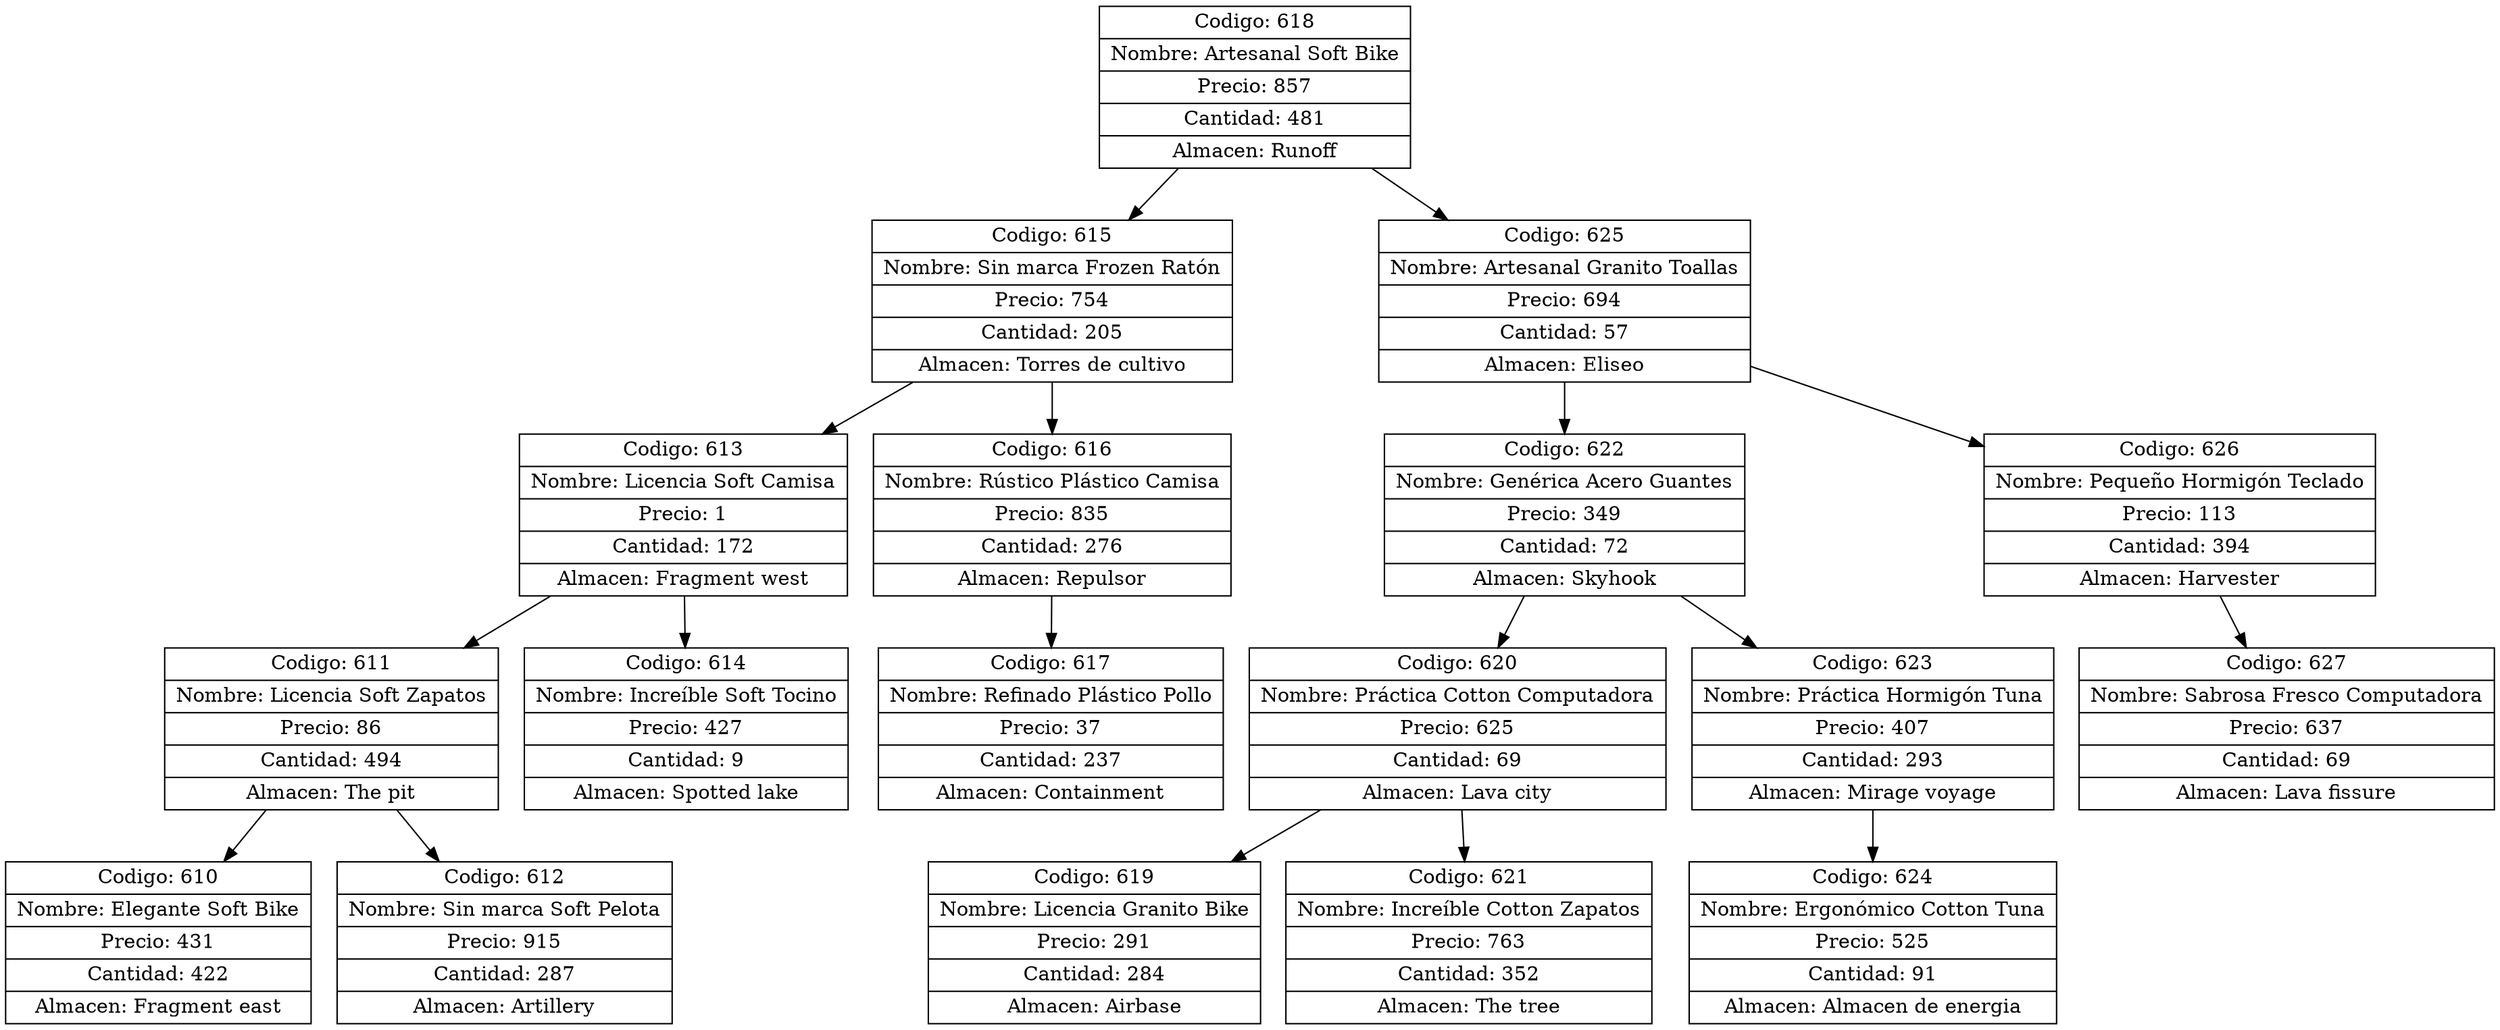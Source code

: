 digraph G{
node[shape="box" shape="record"]
nodo618[label="{ Codigo: 618 | Nombre: Artesanal Soft Bike | Precio: 857 | Cantidad: 481 | Almacen: Runoff}"];
nodo615[label="{ Codigo: 615 | Nombre: Sin marca Frozen Ratón | Precio: 754 | Cantidad: 205 | Almacen: Torres de cultivo}"];
nodo613[label="{ Codigo: 613 | Nombre: Licencia Soft Camisa | Precio: 1 | Cantidad: 172 | Almacen: Fragment west}"];
nodo611[label="{ Codigo: 611 | Nombre: Licencia Soft Zapatos | Precio: 86 | Cantidad: 494 | Almacen: The pit}"];
nodo610[label="{ Codigo: 610 | Nombre: Elegante Soft Bike | Precio: 431 | Cantidad: 422 | Almacen: Fragment east}"];
nodo611->nodo610;
nodo612[label="{ Codigo: 612 | Nombre: Sin marca Soft Pelota | Precio: 915 | Cantidad: 287 | Almacen: Artillery}"];
nodo611->nodo612;
nodo613->nodo611;
nodo614[label="{ Codigo: 614 | Nombre: Increíble Soft Tocino | Precio: 427 | Cantidad: 9 | Almacen: Spotted lake}"];
nodo613->nodo614;
nodo615->nodo613;
nodo616[label="{ Codigo: 616 | Nombre: Rústico Plástico Camisa | Precio: 835 | Cantidad: 276 | Almacen: Repulsor}"];
nodo617[label="{ Codigo: 617 | Nombre: Refinado Plástico Pollo | Precio: 37 | Cantidad: 237 | Almacen: Containment}"];
nodo616->nodo617;
nodo615->nodo616;
nodo618->nodo615;
nodo625[label="{ Codigo: 625 | Nombre: Artesanal Granito Toallas | Precio: 694 | Cantidad: 57 | Almacen: Eliseo}"];
nodo622[label="{ Codigo: 622 | Nombre: Genérica Acero Guantes | Precio: 349 | Cantidad: 72 | Almacen: Skyhook}"];
nodo620[label="{ Codigo: 620 | Nombre: Práctica Cotton Computadora | Precio: 625 | Cantidad: 69 | Almacen: Lava city}"];
nodo619[label="{ Codigo: 619 | Nombre: Licencia Granito Bike | Precio: 291 | Cantidad: 284 | Almacen: Airbase}"];
nodo620->nodo619;
nodo621[label="{ Codigo: 621 | Nombre: Increíble Cotton Zapatos | Precio: 763 | Cantidad: 352 | Almacen: The tree}"];
nodo620->nodo621;
nodo622->nodo620;
nodo623[label="{ Codigo: 623 | Nombre: Práctica Hormigón Tuna | Precio: 407 | Cantidad: 293 | Almacen: Mirage voyage}"];
nodo624[label="{ Codigo: 624 | Nombre: Ergonómico Cotton Tuna | Precio: 525 | Cantidad: 91 | Almacen: Almacen de energia}"];
nodo623->nodo624;
nodo622->nodo623;
nodo625->nodo622;
nodo626[label="{ Codigo: 626 | Nombre: Pequeño Hormigón Teclado | Precio: 113 | Cantidad: 394 | Almacen: Harvester}"];
nodo627[label="{ Codigo: 627 | Nombre: Sabrosa Fresco Computadora | Precio: 637 | Cantidad: 69 | Almacen: Lava fissure}"];
nodo626->nodo627;
nodo625->nodo626;
nodo618->nodo625;
}
